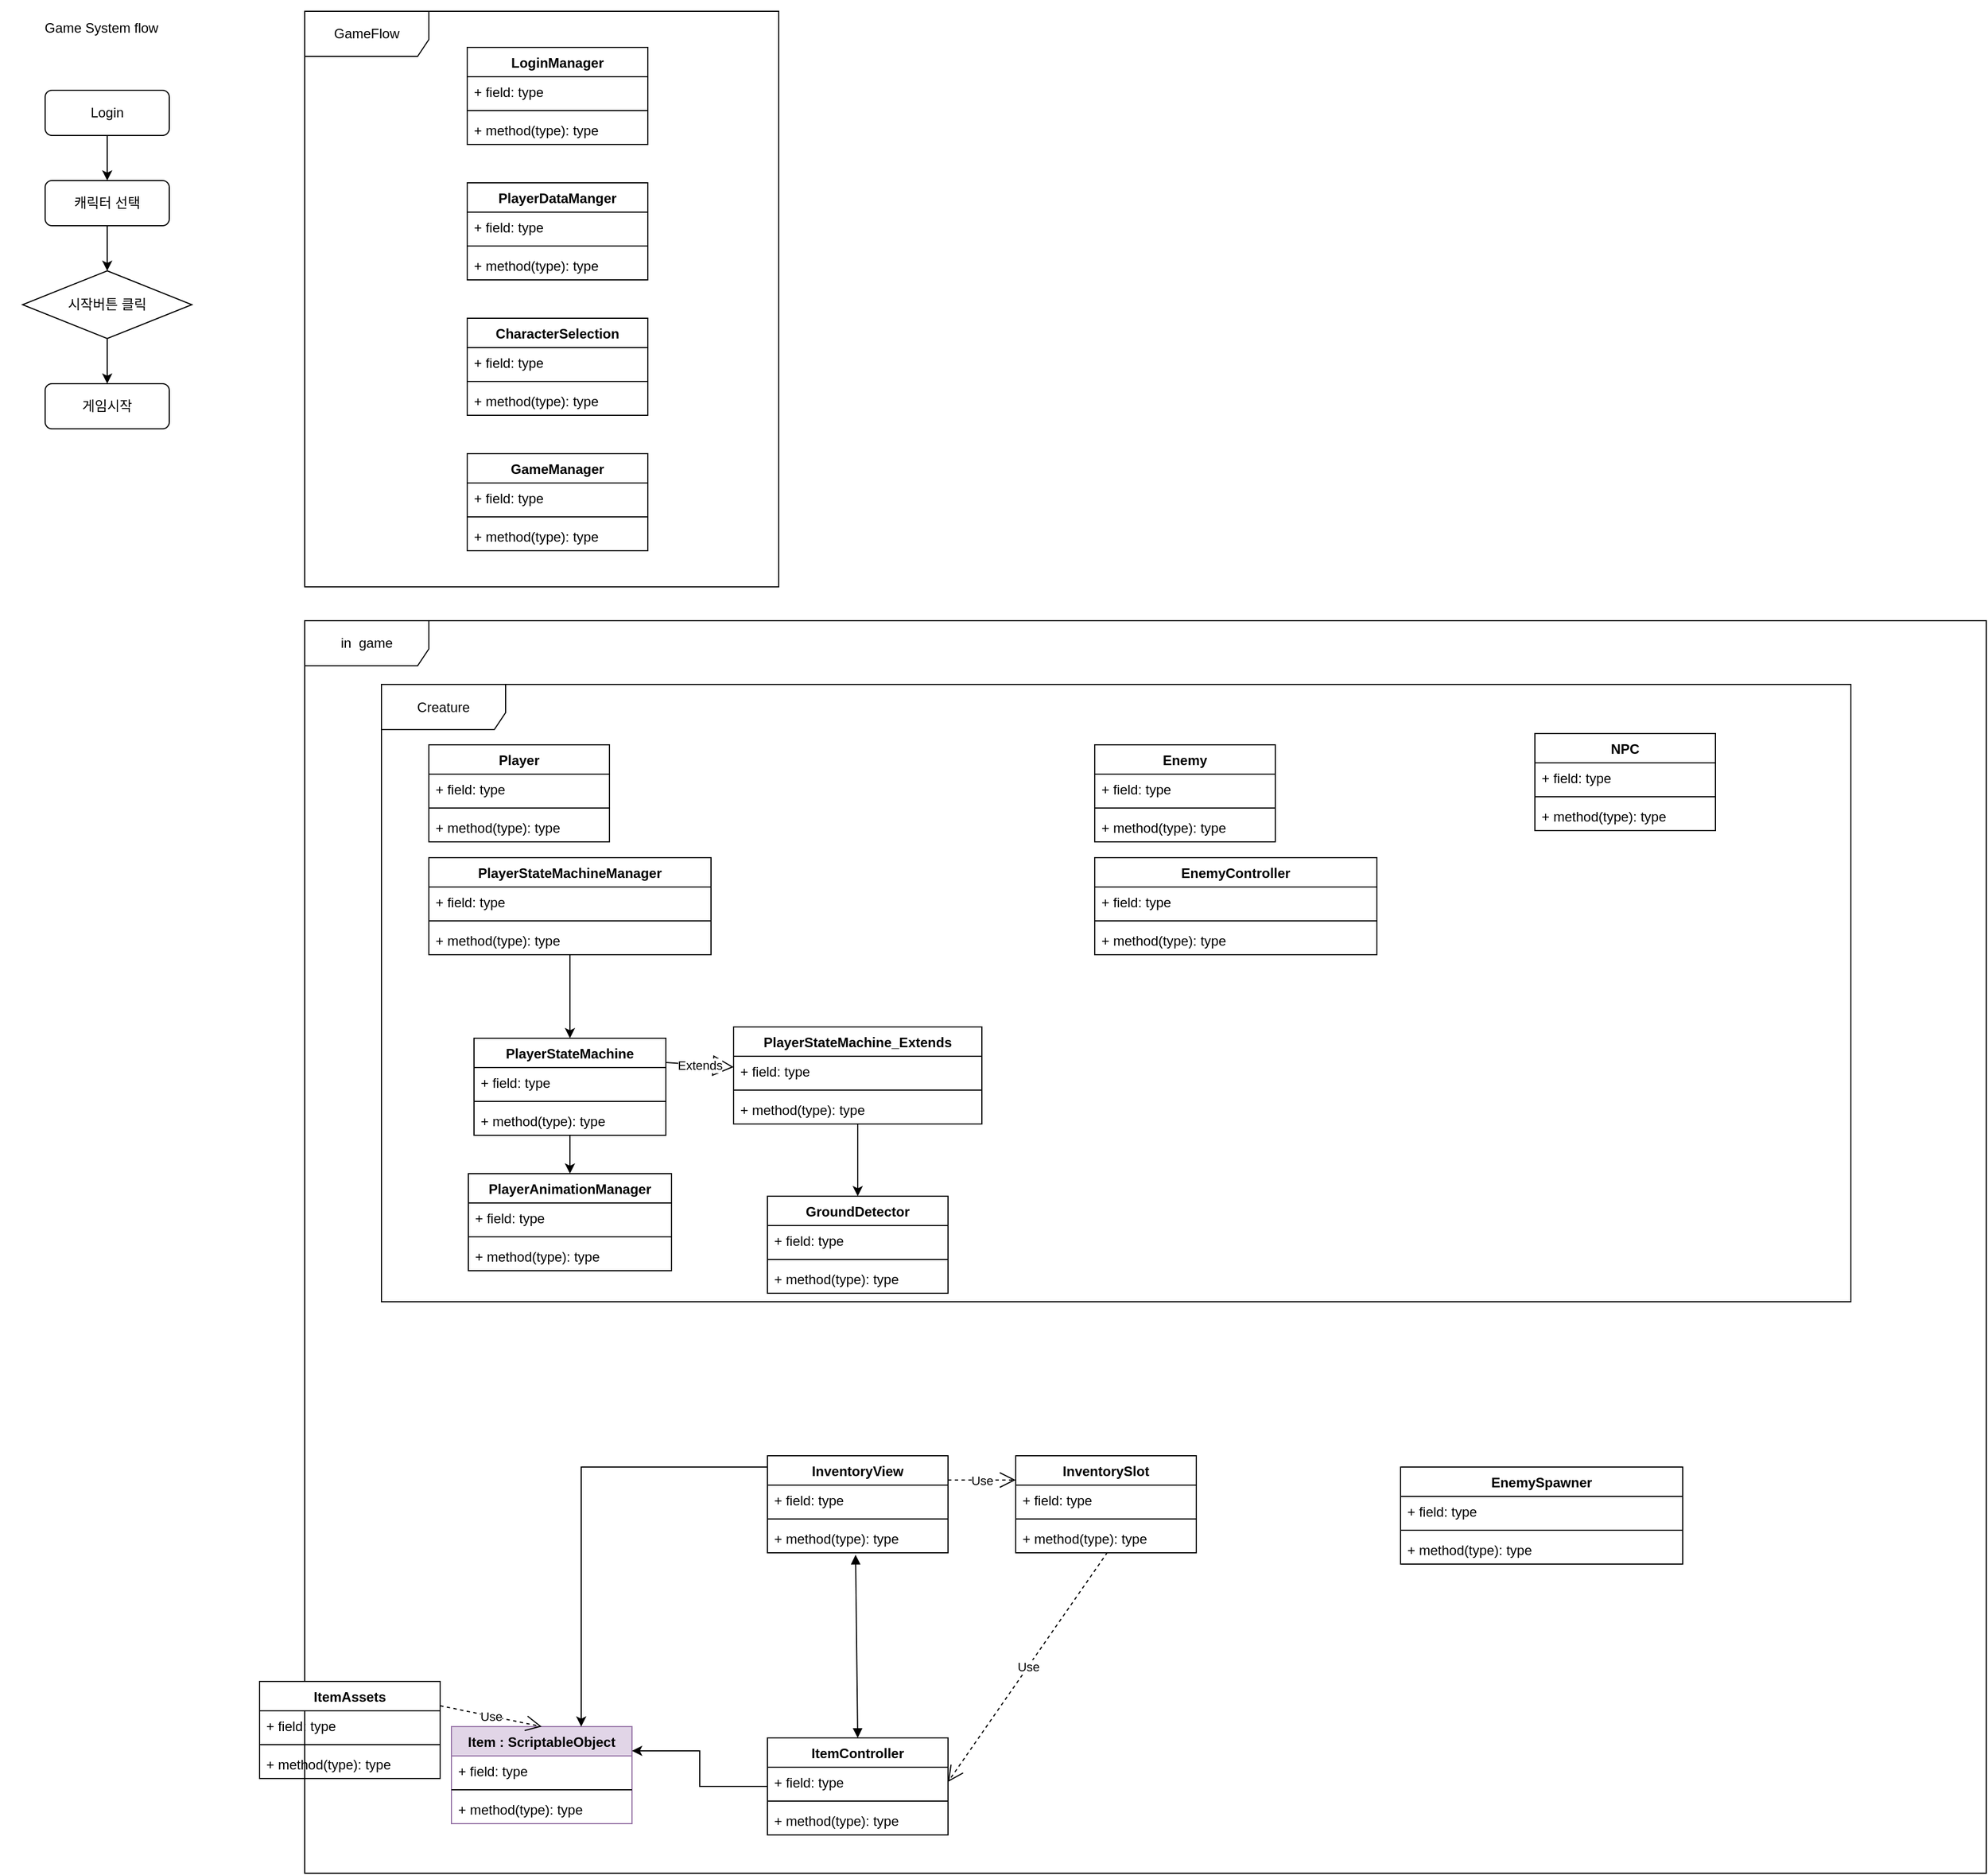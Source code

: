 <mxfile version="17.4.5" type="device"><diagram id="a5DChv7jnLbpNQii9fvB" name="Page-1"><mxGraphModel dx="1117" dy="669" grid="1" gridSize="10" guides="1" tooltips="1" connect="1" arrows="1" fold="1" page="1" pageScale="1" pageWidth="827" pageHeight="1169" math="0" shadow="0"><root><mxCell id="0"/><mxCell id="1" parent="0"/><mxCell id="1uTLxxm6l0sIbEffH_p1-37" value="in&amp;nbsp; game" style="shape=umlFrame;whiteSpace=wrap;html=1;width=110;height=40;" parent="1" vertex="1"><mxGeometry x="270" y="550" width="1490" height="1110" as="geometry"/></mxCell><mxCell id="1uTLxxm6l0sIbEffH_p1-93" value="Creature" style="shape=umlFrame;whiteSpace=wrap;html=1;width=110;height=40;" parent="1" vertex="1"><mxGeometry x="338" y="606.5" width="1302" height="547" as="geometry"/></mxCell><mxCell id="1uTLxxm6l0sIbEffH_p1-36" value="GameFlow" style="shape=umlFrame;whiteSpace=wrap;html=1;width=110;height=40;" parent="1" vertex="1"><mxGeometry x="270" y="10" width="420" height="510" as="geometry"/></mxCell><mxCell id="1uTLxxm6l0sIbEffH_p1-5" value="Game System flow" style="text;html=1;strokeColor=none;fillColor=none;align=center;verticalAlign=middle;whiteSpace=wrap;rounded=0;" parent="1" vertex="1"><mxGeometry width="180" height="50" as="geometry"/></mxCell><mxCell id="1uTLxxm6l0sIbEffH_p1-8" value="" style="edgeStyle=orthogonalEdgeStyle;rounded=0;orthogonalLoop=1;jettySize=auto;html=1;" parent="1" source="1uTLxxm6l0sIbEffH_p1-6" target="1uTLxxm6l0sIbEffH_p1-7" edge="1"><mxGeometry relative="1" as="geometry"/></mxCell><mxCell id="1uTLxxm6l0sIbEffH_p1-6" value="Login" style="rounded=1;whiteSpace=wrap;html=1;" parent="1" vertex="1"><mxGeometry x="40" y="80" width="110" height="40" as="geometry"/></mxCell><mxCell id="1uTLxxm6l0sIbEffH_p1-10" value="" style="edgeStyle=orthogonalEdgeStyle;rounded=0;orthogonalLoop=1;jettySize=auto;html=1;" parent="1" source="1uTLxxm6l0sIbEffH_p1-7" edge="1"><mxGeometry relative="1" as="geometry"><mxPoint x="95" y="240" as="targetPoint"/></mxGeometry></mxCell><mxCell id="1uTLxxm6l0sIbEffH_p1-7" value="캐릭터 선택" style="rounded=1;whiteSpace=wrap;html=1;" parent="1" vertex="1"><mxGeometry x="40" y="160" width="110" height="40" as="geometry"/></mxCell><mxCell id="1uTLxxm6l0sIbEffH_p1-11" value="게임시작" style="rounded=1;whiteSpace=wrap;html=1;" parent="1" vertex="1"><mxGeometry x="40" y="340" width="110" height="40" as="geometry"/></mxCell><mxCell id="1uTLxxm6l0sIbEffH_p1-13" value="" style="edgeStyle=orthogonalEdgeStyle;rounded=0;orthogonalLoop=1;jettySize=auto;html=1;" parent="1" source="1uTLxxm6l0sIbEffH_p1-12" target="1uTLxxm6l0sIbEffH_p1-11" edge="1"><mxGeometry relative="1" as="geometry"/></mxCell><mxCell id="1uTLxxm6l0sIbEffH_p1-12" value="시작버튼 클릭" style="rhombus;whiteSpace=wrap;html=1;" parent="1" vertex="1"><mxGeometry x="20" y="240" width="150" height="60" as="geometry"/></mxCell><mxCell id="1uTLxxm6l0sIbEffH_p1-15" value="LoginManager" style="swimlane;fontStyle=1;align=center;verticalAlign=top;childLayout=stackLayout;horizontal=1;startSize=26;horizontalStack=0;resizeParent=1;resizeParentMax=0;resizeLast=0;collapsible=1;marginBottom=0;" parent="1" vertex="1"><mxGeometry x="414" y="42" width="160" height="86" as="geometry"/></mxCell><mxCell id="1uTLxxm6l0sIbEffH_p1-16" value="+ field: type" style="text;strokeColor=none;fillColor=none;align=left;verticalAlign=top;spacingLeft=4;spacingRight=4;overflow=hidden;rotatable=0;points=[[0,0.5],[1,0.5]];portConstraint=eastwest;" parent="1uTLxxm6l0sIbEffH_p1-15" vertex="1"><mxGeometry y="26" width="160" height="26" as="geometry"/></mxCell><mxCell id="1uTLxxm6l0sIbEffH_p1-17" value="" style="line;strokeWidth=1;fillColor=none;align=left;verticalAlign=middle;spacingTop=-1;spacingLeft=3;spacingRight=3;rotatable=0;labelPosition=right;points=[];portConstraint=eastwest;" parent="1uTLxxm6l0sIbEffH_p1-15" vertex="1"><mxGeometry y="52" width="160" height="8" as="geometry"/></mxCell><mxCell id="1uTLxxm6l0sIbEffH_p1-18" value="+ method(type): type" style="text;strokeColor=none;fillColor=none;align=left;verticalAlign=top;spacingLeft=4;spacingRight=4;overflow=hidden;rotatable=0;points=[[0,0.5],[1,0.5]];portConstraint=eastwest;" parent="1uTLxxm6l0sIbEffH_p1-15" vertex="1"><mxGeometry y="60" width="160" height="26" as="geometry"/></mxCell><mxCell id="1uTLxxm6l0sIbEffH_p1-19" value="CharacterSelection" style="swimlane;fontStyle=1;align=center;verticalAlign=top;childLayout=stackLayout;horizontal=1;startSize=26;horizontalStack=0;resizeParent=1;resizeParentMax=0;resizeLast=0;collapsible=1;marginBottom=0;" parent="1" vertex="1"><mxGeometry x="414" y="282" width="160" height="86" as="geometry"/></mxCell><mxCell id="1uTLxxm6l0sIbEffH_p1-20" value="+ field: type" style="text;strokeColor=none;fillColor=none;align=left;verticalAlign=top;spacingLeft=4;spacingRight=4;overflow=hidden;rotatable=0;points=[[0,0.5],[1,0.5]];portConstraint=eastwest;" parent="1uTLxxm6l0sIbEffH_p1-19" vertex="1"><mxGeometry y="26" width="160" height="26" as="geometry"/></mxCell><mxCell id="1uTLxxm6l0sIbEffH_p1-21" value="" style="line;strokeWidth=1;fillColor=none;align=left;verticalAlign=middle;spacingTop=-1;spacingLeft=3;spacingRight=3;rotatable=0;labelPosition=right;points=[];portConstraint=eastwest;" parent="1uTLxxm6l0sIbEffH_p1-19" vertex="1"><mxGeometry y="52" width="160" height="8" as="geometry"/></mxCell><mxCell id="1uTLxxm6l0sIbEffH_p1-22" value="+ method(type): type" style="text;strokeColor=none;fillColor=none;align=left;verticalAlign=top;spacingLeft=4;spacingRight=4;overflow=hidden;rotatable=0;points=[[0,0.5],[1,0.5]];portConstraint=eastwest;" parent="1uTLxxm6l0sIbEffH_p1-19" vertex="1"><mxGeometry y="60" width="160" height="26" as="geometry"/></mxCell><mxCell id="1uTLxxm6l0sIbEffH_p1-23" value="GameManager" style="swimlane;fontStyle=1;align=center;verticalAlign=top;childLayout=stackLayout;horizontal=1;startSize=26;horizontalStack=0;resizeParent=1;resizeParentMax=0;resizeLast=0;collapsible=1;marginBottom=0;" parent="1" vertex="1"><mxGeometry x="414" y="402" width="160" height="86" as="geometry"/></mxCell><mxCell id="1uTLxxm6l0sIbEffH_p1-24" value="+ field: type" style="text;strokeColor=none;fillColor=none;align=left;verticalAlign=top;spacingLeft=4;spacingRight=4;overflow=hidden;rotatable=0;points=[[0,0.5],[1,0.5]];portConstraint=eastwest;" parent="1uTLxxm6l0sIbEffH_p1-23" vertex="1"><mxGeometry y="26" width="160" height="26" as="geometry"/></mxCell><mxCell id="1uTLxxm6l0sIbEffH_p1-25" value="" style="line;strokeWidth=1;fillColor=none;align=left;verticalAlign=middle;spacingTop=-1;spacingLeft=3;spacingRight=3;rotatable=0;labelPosition=right;points=[];portConstraint=eastwest;" parent="1uTLxxm6l0sIbEffH_p1-23" vertex="1"><mxGeometry y="52" width="160" height="8" as="geometry"/></mxCell><mxCell id="1uTLxxm6l0sIbEffH_p1-26" value="+ method(type): type" style="text;strokeColor=none;fillColor=none;align=left;verticalAlign=top;spacingLeft=4;spacingRight=4;overflow=hidden;rotatable=0;points=[[0,0.5],[1,0.5]];portConstraint=eastwest;" parent="1uTLxxm6l0sIbEffH_p1-23" vertex="1"><mxGeometry y="60" width="160" height="26" as="geometry"/></mxCell><mxCell id="1uTLxxm6l0sIbEffH_p1-32" value="PlayerDataManger" style="swimlane;fontStyle=1;align=center;verticalAlign=top;childLayout=stackLayout;horizontal=1;startSize=26;horizontalStack=0;resizeParent=1;resizeParentMax=0;resizeLast=0;collapsible=1;marginBottom=0;" parent="1" vertex="1"><mxGeometry x="414" y="162" width="160" height="86" as="geometry"/></mxCell><mxCell id="1uTLxxm6l0sIbEffH_p1-33" value="+ field: type" style="text;strokeColor=none;fillColor=none;align=left;verticalAlign=top;spacingLeft=4;spacingRight=4;overflow=hidden;rotatable=0;points=[[0,0.5],[1,0.5]];portConstraint=eastwest;" parent="1uTLxxm6l0sIbEffH_p1-32" vertex="1"><mxGeometry y="26" width="160" height="26" as="geometry"/></mxCell><mxCell id="1uTLxxm6l0sIbEffH_p1-34" value="" style="line;strokeWidth=1;fillColor=none;align=left;verticalAlign=middle;spacingTop=-1;spacingLeft=3;spacingRight=3;rotatable=0;labelPosition=right;points=[];portConstraint=eastwest;" parent="1uTLxxm6l0sIbEffH_p1-32" vertex="1"><mxGeometry y="52" width="160" height="8" as="geometry"/></mxCell><mxCell id="1uTLxxm6l0sIbEffH_p1-35" value="+ method(type): type" style="text;strokeColor=none;fillColor=none;align=left;verticalAlign=top;spacingLeft=4;spacingRight=4;overflow=hidden;rotatable=0;points=[[0,0.5],[1,0.5]];portConstraint=eastwest;" parent="1uTLxxm6l0sIbEffH_p1-32" vertex="1"><mxGeometry y="60" width="160" height="26" as="geometry"/></mxCell><mxCell id="1uTLxxm6l0sIbEffH_p1-38" value="Player" style="swimlane;fontStyle=1;align=center;verticalAlign=top;childLayout=stackLayout;horizontal=1;startSize=26;horizontalStack=0;resizeParent=1;resizeParentMax=0;resizeLast=0;collapsible=1;marginBottom=0;" parent="1" vertex="1"><mxGeometry x="380" y="660" width="160" height="86" as="geometry"/></mxCell><mxCell id="1uTLxxm6l0sIbEffH_p1-39" value="+ field: type" style="text;strokeColor=none;fillColor=none;align=left;verticalAlign=top;spacingLeft=4;spacingRight=4;overflow=hidden;rotatable=0;points=[[0,0.5],[1,0.5]];portConstraint=eastwest;" parent="1uTLxxm6l0sIbEffH_p1-38" vertex="1"><mxGeometry y="26" width="160" height="26" as="geometry"/></mxCell><mxCell id="1uTLxxm6l0sIbEffH_p1-40" value="" style="line;strokeWidth=1;fillColor=none;align=left;verticalAlign=middle;spacingTop=-1;spacingLeft=3;spacingRight=3;rotatable=0;labelPosition=right;points=[];portConstraint=eastwest;" parent="1uTLxxm6l0sIbEffH_p1-38" vertex="1"><mxGeometry y="52" width="160" height="8" as="geometry"/></mxCell><mxCell id="1uTLxxm6l0sIbEffH_p1-41" value="+ method(type): type" style="text;strokeColor=none;fillColor=none;align=left;verticalAlign=top;spacingLeft=4;spacingRight=4;overflow=hidden;rotatable=0;points=[[0,0.5],[1,0.5]];portConstraint=eastwest;" parent="1uTLxxm6l0sIbEffH_p1-38" vertex="1"><mxGeometry y="60" width="160" height="26" as="geometry"/></mxCell><mxCell id="1uTLxxm6l0sIbEffH_p1-56" style="edgeStyle=orthogonalEdgeStyle;rounded=0;orthogonalLoop=1;jettySize=auto;html=1;entryX=0.5;entryY=0;entryDx=0;entryDy=0;" parent="1" source="1uTLxxm6l0sIbEffH_p1-42" target="1uTLxxm6l0sIbEffH_p1-46" edge="1"><mxGeometry relative="1" as="geometry"/></mxCell><mxCell id="1uTLxxm6l0sIbEffH_p1-42" value="PlayerStateMachineManager" style="swimlane;fontStyle=1;align=center;verticalAlign=top;childLayout=stackLayout;horizontal=1;startSize=26;horizontalStack=0;resizeParent=1;resizeParentMax=0;resizeLast=0;collapsible=1;marginBottom=0;" parent="1" vertex="1"><mxGeometry x="380" y="760" width="250" height="86" as="geometry"/></mxCell><mxCell id="1uTLxxm6l0sIbEffH_p1-43" value="+ field: type" style="text;strokeColor=none;fillColor=none;align=left;verticalAlign=top;spacingLeft=4;spacingRight=4;overflow=hidden;rotatable=0;points=[[0,0.5],[1,0.5]];portConstraint=eastwest;" parent="1uTLxxm6l0sIbEffH_p1-42" vertex="1"><mxGeometry y="26" width="250" height="26" as="geometry"/></mxCell><mxCell id="1uTLxxm6l0sIbEffH_p1-44" value="" style="line;strokeWidth=1;fillColor=none;align=left;verticalAlign=middle;spacingTop=-1;spacingLeft=3;spacingRight=3;rotatable=0;labelPosition=right;points=[];portConstraint=eastwest;" parent="1uTLxxm6l0sIbEffH_p1-42" vertex="1"><mxGeometry y="52" width="250" height="8" as="geometry"/></mxCell><mxCell id="1uTLxxm6l0sIbEffH_p1-45" value="+ method(type): type" style="text;strokeColor=none;fillColor=none;align=left;verticalAlign=top;spacingLeft=4;spacingRight=4;overflow=hidden;rotatable=0;points=[[0,0.5],[1,0.5]];portConstraint=eastwest;" parent="1uTLxxm6l0sIbEffH_p1-42" vertex="1"><mxGeometry y="60" width="250" height="26" as="geometry"/></mxCell><mxCell id="1uTLxxm6l0sIbEffH_p1-62" style="edgeStyle=orthogonalEdgeStyle;rounded=0;orthogonalLoop=1;jettySize=auto;html=1;" parent="1" source="1uTLxxm6l0sIbEffH_p1-46" target="1uTLxxm6l0sIbEffH_p1-57" edge="1"><mxGeometry relative="1" as="geometry"/></mxCell><mxCell id="1uTLxxm6l0sIbEffH_p1-46" value="PlayerStateMachine" style="swimlane;fontStyle=1;align=center;verticalAlign=top;childLayout=stackLayout;horizontal=1;startSize=26;horizontalStack=0;resizeParent=1;resizeParentMax=0;resizeLast=0;collapsible=1;marginBottom=0;" parent="1" vertex="1"><mxGeometry x="420" y="920" width="170" height="86" as="geometry"/></mxCell><mxCell id="1uTLxxm6l0sIbEffH_p1-47" value="+ field: type" style="text;strokeColor=none;fillColor=none;align=left;verticalAlign=top;spacingLeft=4;spacingRight=4;overflow=hidden;rotatable=0;points=[[0,0.5],[1,0.5]];portConstraint=eastwest;" parent="1uTLxxm6l0sIbEffH_p1-46" vertex="1"><mxGeometry y="26" width="170" height="26" as="geometry"/></mxCell><mxCell id="1uTLxxm6l0sIbEffH_p1-48" value="" style="line;strokeWidth=1;fillColor=none;align=left;verticalAlign=middle;spacingTop=-1;spacingLeft=3;spacingRight=3;rotatable=0;labelPosition=right;points=[];portConstraint=eastwest;" parent="1uTLxxm6l0sIbEffH_p1-46" vertex="1"><mxGeometry y="52" width="170" height="8" as="geometry"/></mxCell><mxCell id="1uTLxxm6l0sIbEffH_p1-49" value="+ method(type): type" style="text;strokeColor=none;fillColor=none;align=left;verticalAlign=top;spacingLeft=4;spacingRight=4;overflow=hidden;rotatable=0;points=[[0,0.5],[1,0.5]];portConstraint=eastwest;" parent="1uTLxxm6l0sIbEffH_p1-46" vertex="1"><mxGeometry y="60" width="170" height="26" as="geometry"/></mxCell><mxCell id="1uTLxxm6l0sIbEffH_p1-72" style="edgeStyle=orthogonalEdgeStyle;rounded=0;orthogonalLoop=1;jettySize=auto;html=1;entryX=0.5;entryY=0;entryDx=0;entryDy=0;" parent="1" source="1uTLxxm6l0sIbEffH_p1-50" target="1uTLxxm6l0sIbEffH_p1-63" edge="1"><mxGeometry relative="1" as="geometry"/></mxCell><mxCell id="1uTLxxm6l0sIbEffH_p1-50" value="PlayerStateMachine_Extends" style="swimlane;fontStyle=1;align=center;verticalAlign=top;childLayout=stackLayout;horizontal=1;startSize=26;horizontalStack=0;resizeParent=1;resizeParentMax=0;resizeLast=0;collapsible=1;marginBottom=0;" parent="1" vertex="1"><mxGeometry x="650" y="910" width="220" height="86" as="geometry"/></mxCell><mxCell id="1uTLxxm6l0sIbEffH_p1-51" value="+ field: type" style="text;strokeColor=none;fillColor=none;align=left;verticalAlign=top;spacingLeft=4;spacingRight=4;overflow=hidden;rotatable=0;points=[[0,0.5],[1,0.5]];portConstraint=eastwest;" parent="1uTLxxm6l0sIbEffH_p1-50" vertex="1"><mxGeometry y="26" width="220" height="26" as="geometry"/></mxCell><mxCell id="1uTLxxm6l0sIbEffH_p1-52" value="" style="line;strokeWidth=1;fillColor=none;align=left;verticalAlign=middle;spacingTop=-1;spacingLeft=3;spacingRight=3;rotatable=0;labelPosition=right;points=[];portConstraint=eastwest;" parent="1uTLxxm6l0sIbEffH_p1-50" vertex="1"><mxGeometry y="52" width="220" height="8" as="geometry"/></mxCell><mxCell id="1uTLxxm6l0sIbEffH_p1-53" value="+ method(type): type" style="text;strokeColor=none;fillColor=none;align=left;verticalAlign=top;spacingLeft=4;spacingRight=4;overflow=hidden;rotatable=0;points=[[0,0.5],[1,0.5]];portConstraint=eastwest;" parent="1uTLxxm6l0sIbEffH_p1-50" vertex="1"><mxGeometry y="60" width="220" height="26" as="geometry"/></mxCell><mxCell id="1uTLxxm6l0sIbEffH_p1-54" value="Extends" style="endArrow=block;endSize=16;endFill=0;html=1;rounded=0;exitX=1;exitY=0.25;exitDx=0;exitDy=0;" parent="1" source="1uTLxxm6l0sIbEffH_p1-46" target="1uTLxxm6l0sIbEffH_p1-50" edge="1"><mxGeometry width="160" relative="1" as="geometry"><mxPoint x="630" y="900" as="sourcePoint"/><mxPoint x="790" y="900" as="targetPoint"/></mxGeometry></mxCell><mxCell id="1uTLxxm6l0sIbEffH_p1-57" value="PlayerAnimationManager" style="swimlane;fontStyle=1;align=center;verticalAlign=top;childLayout=stackLayout;horizontal=1;startSize=26;horizontalStack=0;resizeParent=1;resizeParentMax=0;resizeLast=0;collapsible=1;marginBottom=0;" parent="1" vertex="1"><mxGeometry x="415" y="1040" width="180" height="86" as="geometry"/></mxCell><mxCell id="1uTLxxm6l0sIbEffH_p1-58" value="+ field: type" style="text;strokeColor=none;fillColor=none;align=left;verticalAlign=top;spacingLeft=4;spacingRight=4;overflow=hidden;rotatable=0;points=[[0,0.5],[1,0.5]];portConstraint=eastwest;" parent="1uTLxxm6l0sIbEffH_p1-57" vertex="1"><mxGeometry y="26" width="180" height="26" as="geometry"/></mxCell><mxCell id="1uTLxxm6l0sIbEffH_p1-59" value="" style="line;strokeWidth=1;fillColor=none;align=left;verticalAlign=middle;spacingTop=-1;spacingLeft=3;spacingRight=3;rotatable=0;labelPosition=right;points=[];portConstraint=eastwest;" parent="1uTLxxm6l0sIbEffH_p1-57" vertex="1"><mxGeometry y="52" width="180" height="8" as="geometry"/></mxCell><mxCell id="1uTLxxm6l0sIbEffH_p1-60" value="+ method(type): type" style="text;strokeColor=none;fillColor=none;align=left;verticalAlign=top;spacingLeft=4;spacingRight=4;overflow=hidden;rotatable=0;points=[[0,0.5],[1,0.5]];portConstraint=eastwest;" parent="1uTLxxm6l0sIbEffH_p1-57" vertex="1"><mxGeometry y="60" width="180" height="26" as="geometry"/></mxCell><mxCell id="1uTLxxm6l0sIbEffH_p1-63" value="GroundDetector" style="swimlane;fontStyle=1;align=center;verticalAlign=top;childLayout=stackLayout;horizontal=1;startSize=26;horizontalStack=0;resizeParent=1;resizeParentMax=0;resizeLast=0;collapsible=1;marginBottom=0;" parent="1" vertex="1"><mxGeometry x="680" y="1060" width="160" height="86" as="geometry"/></mxCell><mxCell id="1uTLxxm6l0sIbEffH_p1-64" value="+ field: type" style="text;strokeColor=none;fillColor=none;align=left;verticalAlign=top;spacingLeft=4;spacingRight=4;overflow=hidden;rotatable=0;points=[[0,0.5],[1,0.5]];portConstraint=eastwest;" parent="1uTLxxm6l0sIbEffH_p1-63" vertex="1"><mxGeometry y="26" width="160" height="26" as="geometry"/></mxCell><mxCell id="1uTLxxm6l0sIbEffH_p1-65" value="" style="line;strokeWidth=1;fillColor=none;align=left;verticalAlign=middle;spacingTop=-1;spacingLeft=3;spacingRight=3;rotatable=0;labelPosition=right;points=[];portConstraint=eastwest;" parent="1uTLxxm6l0sIbEffH_p1-63" vertex="1"><mxGeometry y="52" width="160" height="8" as="geometry"/></mxCell><mxCell id="1uTLxxm6l0sIbEffH_p1-66" value="+ method(type): type" style="text;strokeColor=none;fillColor=none;align=left;verticalAlign=top;spacingLeft=4;spacingRight=4;overflow=hidden;rotatable=0;points=[[0,0.5],[1,0.5]];portConstraint=eastwest;" parent="1uTLxxm6l0sIbEffH_p1-63" vertex="1"><mxGeometry y="60" width="160" height="26" as="geometry"/></mxCell><mxCell id="1uTLxxm6l0sIbEffH_p1-73" value="Enemy" style="swimlane;fontStyle=1;align=center;verticalAlign=top;childLayout=stackLayout;horizontal=1;startSize=26;horizontalStack=0;resizeParent=1;resizeParentMax=0;resizeLast=0;collapsible=1;marginBottom=0;" parent="1" vertex="1"><mxGeometry x="970" y="660" width="160" height="86" as="geometry"/></mxCell><mxCell id="1uTLxxm6l0sIbEffH_p1-74" value="+ field: type" style="text;strokeColor=none;fillColor=none;align=left;verticalAlign=top;spacingLeft=4;spacingRight=4;overflow=hidden;rotatable=0;points=[[0,0.5],[1,0.5]];portConstraint=eastwest;" parent="1uTLxxm6l0sIbEffH_p1-73" vertex="1"><mxGeometry y="26" width="160" height="26" as="geometry"/></mxCell><mxCell id="1uTLxxm6l0sIbEffH_p1-75" value="" style="line;strokeWidth=1;fillColor=none;align=left;verticalAlign=middle;spacingTop=-1;spacingLeft=3;spacingRight=3;rotatable=0;labelPosition=right;points=[];portConstraint=eastwest;" parent="1uTLxxm6l0sIbEffH_p1-73" vertex="1"><mxGeometry y="52" width="160" height="8" as="geometry"/></mxCell><mxCell id="1uTLxxm6l0sIbEffH_p1-76" value="+ method(type): type" style="text;strokeColor=none;fillColor=none;align=left;verticalAlign=top;spacingLeft=4;spacingRight=4;overflow=hidden;rotatable=0;points=[[0,0.5],[1,0.5]];portConstraint=eastwest;" parent="1uTLxxm6l0sIbEffH_p1-73" vertex="1"><mxGeometry y="60" width="160" height="26" as="geometry"/></mxCell><mxCell id="1uTLxxm6l0sIbEffH_p1-77" value="EnemyController" style="swimlane;fontStyle=1;align=center;verticalAlign=top;childLayout=stackLayout;horizontal=1;startSize=26;horizontalStack=0;resizeParent=1;resizeParentMax=0;resizeLast=0;collapsible=1;marginBottom=0;" parent="1" vertex="1"><mxGeometry x="970" y="760" width="250" height="86" as="geometry"/></mxCell><mxCell id="1uTLxxm6l0sIbEffH_p1-78" value="+ field: type" style="text;strokeColor=none;fillColor=none;align=left;verticalAlign=top;spacingLeft=4;spacingRight=4;overflow=hidden;rotatable=0;points=[[0,0.5],[1,0.5]];portConstraint=eastwest;" parent="1uTLxxm6l0sIbEffH_p1-77" vertex="1"><mxGeometry y="26" width="250" height="26" as="geometry"/></mxCell><mxCell id="1uTLxxm6l0sIbEffH_p1-79" value="" style="line;strokeWidth=1;fillColor=none;align=left;verticalAlign=middle;spacingTop=-1;spacingLeft=3;spacingRight=3;rotatable=0;labelPosition=right;points=[];portConstraint=eastwest;" parent="1uTLxxm6l0sIbEffH_p1-77" vertex="1"><mxGeometry y="52" width="250" height="8" as="geometry"/></mxCell><mxCell id="1uTLxxm6l0sIbEffH_p1-80" value="+ method(type): type" style="text;strokeColor=none;fillColor=none;align=left;verticalAlign=top;spacingLeft=4;spacingRight=4;overflow=hidden;rotatable=0;points=[[0,0.5],[1,0.5]];portConstraint=eastwest;" parent="1uTLxxm6l0sIbEffH_p1-77" vertex="1"><mxGeometry y="60" width="250" height="26" as="geometry"/></mxCell><mxCell id="1uTLxxm6l0sIbEffH_p1-89" value="NPC" style="swimlane;fontStyle=1;align=center;verticalAlign=top;childLayout=stackLayout;horizontal=1;startSize=26;horizontalStack=0;resizeParent=1;resizeParentMax=0;resizeLast=0;collapsible=1;marginBottom=0;" parent="1" vertex="1"><mxGeometry x="1360" y="650" width="160" height="86" as="geometry"/></mxCell><mxCell id="1uTLxxm6l0sIbEffH_p1-90" value="+ field: type" style="text;strokeColor=none;fillColor=none;align=left;verticalAlign=top;spacingLeft=4;spacingRight=4;overflow=hidden;rotatable=0;points=[[0,0.5],[1,0.5]];portConstraint=eastwest;" parent="1uTLxxm6l0sIbEffH_p1-89" vertex="1"><mxGeometry y="26" width="160" height="26" as="geometry"/></mxCell><mxCell id="1uTLxxm6l0sIbEffH_p1-91" value="" style="line;strokeWidth=1;fillColor=none;align=left;verticalAlign=middle;spacingTop=-1;spacingLeft=3;spacingRight=3;rotatable=0;labelPosition=right;points=[];portConstraint=eastwest;" parent="1uTLxxm6l0sIbEffH_p1-89" vertex="1"><mxGeometry y="52" width="160" height="8" as="geometry"/></mxCell><mxCell id="1uTLxxm6l0sIbEffH_p1-92" value="+ method(type): type" style="text;strokeColor=none;fillColor=none;align=left;verticalAlign=top;spacingLeft=4;spacingRight=4;overflow=hidden;rotatable=0;points=[[0,0.5],[1,0.5]];portConstraint=eastwest;" parent="1uTLxxm6l0sIbEffH_p1-89" vertex="1"><mxGeometry y="60" width="160" height="26" as="geometry"/></mxCell><mxCell id="1uTLxxm6l0sIbEffH_p1-94" value="Item : ScriptableObject" style="swimlane;fontStyle=1;align=center;verticalAlign=top;childLayout=stackLayout;horizontal=1;startSize=26;horizontalStack=0;resizeParent=1;resizeParentMax=0;resizeLast=0;collapsible=1;marginBottom=0;fillColor=#e1d5e7;strokeColor=#9673a6;" parent="1" vertex="1"><mxGeometry x="400" y="1530" width="160" height="86" as="geometry"/></mxCell><mxCell id="1uTLxxm6l0sIbEffH_p1-95" value="+ field: type" style="text;strokeColor=none;fillColor=none;align=left;verticalAlign=top;spacingLeft=4;spacingRight=4;overflow=hidden;rotatable=0;points=[[0,0.5],[1,0.5]];portConstraint=eastwest;" parent="1uTLxxm6l0sIbEffH_p1-94" vertex="1"><mxGeometry y="26" width="160" height="26" as="geometry"/></mxCell><mxCell id="1uTLxxm6l0sIbEffH_p1-96" value="" style="line;strokeWidth=1;fillColor=none;align=left;verticalAlign=middle;spacingTop=-1;spacingLeft=3;spacingRight=3;rotatable=0;labelPosition=right;points=[];portConstraint=eastwest;" parent="1uTLxxm6l0sIbEffH_p1-94" vertex="1"><mxGeometry y="52" width="160" height="8" as="geometry"/></mxCell><mxCell id="1uTLxxm6l0sIbEffH_p1-97" value="+ method(type): type" style="text;strokeColor=none;fillColor=none;align=left;verticalAlign=top;spacingLeft=4;spacingRight=4;overflow=hidden;rotatable=0;points=[[0,0.5],[1,0.5]];portConstraint=eastwest;" parent="1uTLxxm6l0sIbEffH_p1-94" vertex="1"><mxGeometry y="60" width="160" height="26" as="geometry"/></mxCell><mxCell id="zM548Q71vYUBYyEbWTmm-1" style="edgeStyle=orthogonalEdgeStyle;rounded=0;orthogonalLoop=1;jettySize=auto;html=1;" edge="1" parent="1" source="1uTLxxm6l0sIbEffH_p1-102" target="1uTLxxm6l0sIbEffH_p1-94"><mxGeometry relative="1" as="geometry"><Array as="points"><mxPoint x="515" y="1300"/></Array></mxGeometry></mxCell><mxCell id="1uTLxxm6l0sIbEffH_p1-102" value="InventoryView" style="swimlane;fontStyle=1;align=center;verticalAlign=top;childLayout=stackLayout;horizontal=1;startSize=26;horizontalStack=0;resizeParent=1;resizeParentMax=0;resizeLast=0;collapsible=1;marginBottom=0;" parent="1" vertex="1"><mxGeometry x="680" y="1290" width="160" height="86" as="geometry"/></mxCell><mxCell id="1uTLxxm6l0sIbEffH_p1-103" value="+ field: type" style="text;strokeColor=none;fillColor=none;align=left;verticalAlign=top;spacingLeft=4;spacingRight=4;overflow=hidden;rotatable=0;points=[[0,0.5],[1,0.5]];portConstraint=eastwest;" parent="1uTLxxm6l0sIbEffH_p1-102" vertex="1"><mxGeometry y="26" width="160" height="26" as="geometry"/></mxCell><mxCell id="1uTLxxm6l0sIbEffH_p1-104" value="" style="line;strokeWidth=1;fillColor=none;align=left;verticalAlign=middle;spacingTop=-1;spacingLeft=3;spacingRight=3;rotatable=0;labelPosition=right;points=[];portConstraint=eastwest;" parent="1uTLxxm6l0sIbEffH_p1-102" vertex="1"><mxGeometry y="52" width="160" height="8" as="geometry"/></mxCell><mxCell id="1uTLxxm6l0sIbEffH_p1-105" value="+ method(type): type" style="text;strokeColor=none;fillColor=none;align=left;verticalAlign=top;spacingLeft=4;spacingRight=4;overflow=hidden;rotatable=0;points=[[0,0.5],[1,0.5]];portConstraint=eastwest;" parent="1uTLxxm6l0sIbEffH_p1-102" vertex="1"><mxGeometry y="60" width="160" height="26" as="geometry"/></mxCell><mxCell id="1uTLxxm6l0sIbEffH_p1-112" style="edgeStyle=orthogonalEdgeStyle;rounded=0;orthogonalLoop=1;jettySize=auto;html=1;entryX=1;entryY=0.25;entryDx=0;entryDy=0;" parent="1" source="1uTLxxm6l0sIbEffH_p1-106" target="1uTLxxm6l0sIbEffH_p1-94" edge="1"><mxGeometry relative="1" as="geometry"/></mxCell><mxCell id="1uTLxxm6l0sIbEffH_p1-106" value="ItemController" style="swimlane;fontStyle=1;align=center;verticalAlign=top;childLayout=stackLayout;horizontal=1;startSize=26;horizontalStack=0;resizeParent=1;resizeParentMax=0;resizeLast=0;collapsible=1;marginBottom=0;" parent="1" vertex="1"><mxGeometry x="680" y="1540" width="160" height="86" as="geometry"/></mxCell><mxCell id="1uTLxxm6l0sIbEffH_p1-107" value="+ field: type" style="text;strokeColor=none;fillColor=none;align=left;verticalAlign=top;spacingLeft=4;spacingRight=4;overflow=hidden;rotatable=0;points=[[0,0.5],[1,0.5]];portConstraint=eastwest;" parent="1uTLxxm6l0sIbEffH_p1-106" vertex="1"><mxGeometry y="26" width="160" height="26" as="geometry"/></mxCell><mxCell id="1uTLxxm6l0sIbEffH_p1-108" value="" style="line;strokeWidth=1;fillColor=none;align=left;verticalAlign=middle;spacingTop=-1;spacingLeft=3;spacingRight=3;rotatable=0;labelPosition=right;points=[];portConstraint=eastwest;" parent="1uTLxxm6l0sIbEffH_p1-106" vertex="1"><mxGeometry y="52" width="160" height="8" as="geometry"/></mxCell><mxCell id="1uTLxxm6l0sIbEffH_p1-109" value="+ method(type): type" style="text;strokeColor=none;fillColor=none;align=left;verticalAlign=top;spacingLeft=4;spacingRight=4;overflow=hidden;rotatable=0;points=[[0,0.5],[1,0.5]];portConstraint=eastwest;" parent="1uTLxxm6l0sIbEffH_p1-106" vertex="1"><mxGeometry y="60" width="160" height="26" as="geometry"/></mxCell><mxCell id="1uTLxxm6l0sIbEffH_p1-111" value="" style="endArrow=block;startArrow=block;endFill=1;startFill=1;html=1;rounded=0;entryX=0.488;entryY=1.068;entryDx=0;entryDy=0;entryPerimeter=0;exitX=0.5;exitY=0;exitDx=0;exitDy=0;" parent="1" source="1uTLxxm6l0sIbEffH_p1-106" target="1uTLxxm6l0sIbEffH_p1-105" edge="1"><mxGeometry width="160" relative="1" as="geometry"><mxPoint x="550" y="1390" as="sourcePoint"/><mxPoint x="710" y="1390" as="targetPoint"/></mxGeometry></mxCell><mxCell id="1uTLxxm6l0sIbEffH_p1-114" value="InventorySlot" style="swimlane;fontStyle=1;align=center;verticalAlign=top;childLayout=stackLayout;horizontal=1;startSize=26;horizontalStack=0;resizeParent=1;resizeParentMax=0;resizeLast=0;collapsible=1;marginBottom=0;" parent="1" vertex="1"><mxGeometry x="900" y="1290" width="160" height="86" as="geometry"/></mxCell><mxCell id="1uTLxxm6l0sIbEffH_p1-115" value="+ field: type" style="text;strokeColor=none;fillColor=none;align=left;verticalAlign=top;spacingLeft=4;spacingRight=4;overflow=hidden;rotatable=0;points=[[0,0.5],[1,0.5]];portConstraint=eastwest;" parent="1uTLxxm6l0sIbEffH_p1-114" vertex="1"><mxGeometry y="26" width="160" height="26" as="geometry"/></mxCell><mxCell id="1uTLxxm6l0sIbEffH_p1-116" value="" style="line;strokeWidth=1;fillColor=none;align=left;verticalAlign=middle;spacingTop=-1;spacingLeft=3;spacingRight=3;rotatable=0;labelPosition=right;points=[];portConstraint=eastwest;" parent="1uTLxxm6l0sIbEffH_p1-114" vertex="1"><mxGeometry y="52" width="160" height="8" as="geometry"/></mxCell><mxCell id="1uTLxxm6l0sIbEffH_p1-117" value="+ method(type): type" style="text;strokeColor=none;fillColor=none;align=left;verticalAlign=top;spacingLeft=4;spacingRight=4;overflow=hidden;rotatable=0;points=[[0,0.5],[1,0.5]];portConstraint=eastwest;" parent="1uTLxxm6l0sIbEffH_p1-114" vertex="1"><mxGeometry y="60" width="160" height="26" as="geometry"/></mxCell><mxCell id="1uTLxxm6l0sIbEffH_p1-118" value="Use" style="endArrow=open;endSize=12;dashed=1;html=1;rounded=0;exitX=1;exitY=0.25;exitDx=0;exitDy=0;entryX=0;entryY=0.25;entryDx=0;entryDy=0;" parent="1" source="1uTLxxm6l0sIbEffH_p1-102" target="1uTLxxm6l0sIbEffH_p1-114" edge="1"><mxGeometry width="160" relative="1" as="geometry"><mxPoint x="790" y="1420" as="sourcePoint"/><mxPoint x="950" y="1420" as="targetPoint"/></mxGeometry></mxCell><mxCell id="1uTLxxm6l0sIbEffH_p1-119" value="Use" style="endArrow=open;endSize=12;dashed=1;html=1;rounded=0;exitX=0.508;exitY=0.983;exitDx=0;exitDy=0;exitPerimeter=0;entryX=1;entryY=0.5;entryDx=0;entryDy=0;" parent="1" source="1uTLxxm6l0sIbEffH_p1-117" target="1uTLxxm6l0sIbEffH_p1-107" edge="1"><mxGeometry width="160" relative="1" as="geometry"><mxPoint x="790" y="1420" as="sourcePoint"/><mxPoint x="950" y="1420" as="targetPoint"/></mxGeometry></mxCell><mxCell id="1uTLxxm6l0sIbEffH_p1-120" value="EnemySpawner" style="swimlane;fontStyle=1;align=center;verticalAlign=top;childLayout=stackLayout;horizontal=1;startSize=26;horizontalStack=0;resizeParent=1;resizeParentMax=0;resizeLast=0;collapsible=1;marginBottom=0;" parent="1" vertex="1"><mxGeometry x="1241" y="1300" width="250" height="86" as="geometry"/></mxCell><mxCell id="1uTLxxm6l0sIbEffH_p1-121" value="+ field: type" style="text;strokeColor=none;fillColor=none;align=left;verticalAlign=top;spacingLeft=4;spacingRight=4;overflow=hidden;rotatable=0;points=[[0,0.5],[1,0.5]];portConstraint=eastwest;" parent="1uTLxxm6l0sIbEffH_p1-120" vertex="1"><mxGeometry y="26" width="250" height="26" as="geometry"/></mxCell><mxCell id="1uTLxxm6l0sIbEffH_p1-122" value="" style="line;strokeWidth=1;fillColor=none;align=left;verticalAlign=middle;spacingTop=-1;spacingLeft=3;spacingRight=3;rotatable=0;labelPosition=right;points=[];portConstraint=eastwest;" parent="1uTLxxm6l0sIbEffH_p1-120" vertex="1"><mxGeometry y="52" width="250" height="8" as="geometry"/></mxCell><mxCell id="1uTLxxm6l0sIbEffH_p1-123" value="+ method(type): type" style="text;strokeColor=none;fillColor=none;align=left;verticalAlign=top;spacingLeft=4;spacingRight=4;overflow=hidden;rotatable=0;points=[[0,0.5],[1,0.5]];portConstraint=eastwest;" parent="1uTLxxm6l0sIbEffH_p1-120" vertex="1"><mxGeometry y="60" width="250" height="26" as="geometry"/></mxCell><mxCell id="1uTLxxm6l0sIbEffH_p1-124" value="ItemAssets" style="swimlane;fontStyle=1;align=center;verticalAlign=top;childLayout=stackLayout;horizontal=1;startSize=26;horizontalStack=0;resizeParent=1;resizeParentMax=0;resizeLast=0;collapsible=1;marginBottom=0;" parent="1" vertex="1"><mxGeometry x="230" y="1490" width="160" height="86" as="geometry"/></mxCell><mxCell id="1uTLxxm6l0sIbEffH_p1-125" value="+ field: type" style="text;strokeColor=none;fillColor=none;align=left;verticalAlign=top;spacingLeft=4;spacingRight=4;overflow=hidden;rotatable=0;points=[[0,0.5],[1,0.5]];portConstraint=eastwest;" parent="1uTLxxm6l0sIbEffH_p1-124" vertex="1"><mxGeometry y="26" width="160" height="26" as="geometry"/></mxCell><mxCell id="1uTLxxm6l0sIbEffH_p1-126" value="" style="line;strokeWidth=1;fillColor=none;align=left;verticalAlign=middle;spacingTop=-1;spacingLeft=3;spacingRight=3;rotatable=0;labelPosition=right;points=[];portConstraint=eastwest;" parent="1uTLxxm6l0sIbEffH_p1-124" vertex="1"><mxGeometry y="52" width="160" height="8" as="geometry"/></mxCell><mxCell id="1uTLxxm6l0sIbEffH_p1-127" value="+ method(type): type" style="text;strokeColor=none;fillColor=none;align=left;verticalAlign=top;spacingLeft=4;spacingRight=4;overflow=hidden;rotatable=0;points=[[0,0.5],[1,0.5]];portConstraint=eastwest;" parent="1uTLxxm6l0sIbEffH_p1-124" vertex="1"><mxGeometry y="60" width="160" height="26" as="geometry"/></mxCell><mxCell id="1uTLxxm6l0sIbEffH_p1-128" value="Use" style="endArrow=open;endSize=12;dashed=1;html=1;rounded=0;exitX=1;exitY=0.25;exitDx=0;exitDy=0;entryX=0.5;entryY=0;entryDx=0;entryDy=0;" parent="1" source="1uTLxxm6l0sIbEffH_p1-124" target="1uTLxxm6l0sIbEffH_p1-94" edge="1"><mxGeometry width="160" relative="1" as="geometry"><mxPoint x="510" y="1430" as="sourcePoint"/><mxPoint x="670" y="1430" as="targetPoint"/></mxGeometry></mxCell></root></mxGraphModel></diagram></mxfile>
